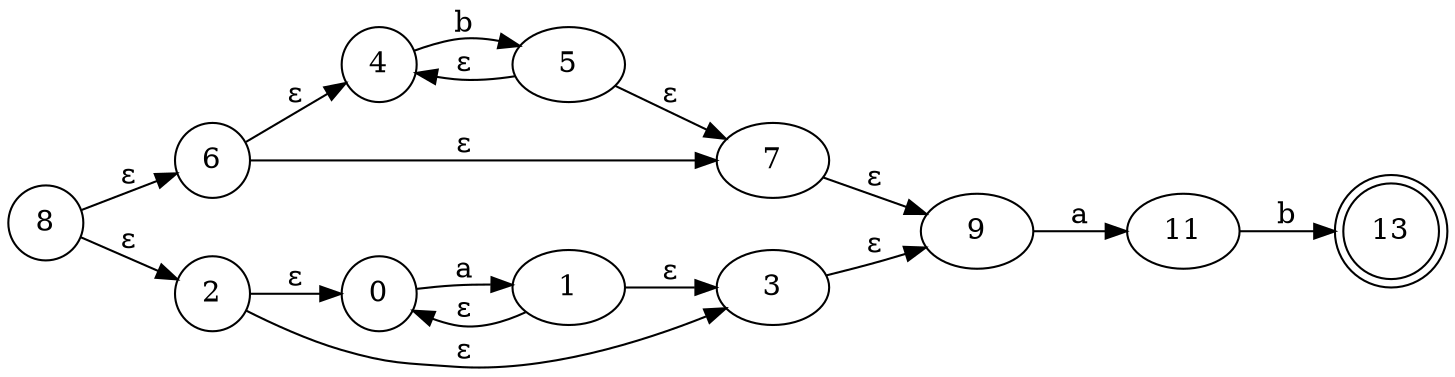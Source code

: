 digraph automata1 {
	rankdir=LR
	8 [label=8 shape=circle]
	13 [label=13 shape=doublecircle]
	6 [label=6 shape=circle]
	2 [label=2 shape=circle]
	4 [label=4 shape=circle]
	0 [label=0 shape=circle]
	8 -> 6 [label="ε"]
	8 -> 2 [label="ε"]
	6 -> 4 [label="ε"]
	6 -> 7 [label="ε"]
	4 -> 5 [label=b]
	5 -> 7 [label="ε"]
	5 -> 4 [label="ε"]
	7 -> 9 [label="ε"]
	2 -> 0 [label="ε"]
	2 -> 3 [label="ε"]
	0 -> 1 [label=a]
	1 -> 3 [label="ε"]
	1 -> 0 [label="ε"]
	3 -> 9 [label="ε"]
	9 -> 11 [label=a]
	11 -> 13 [label=b]
}

